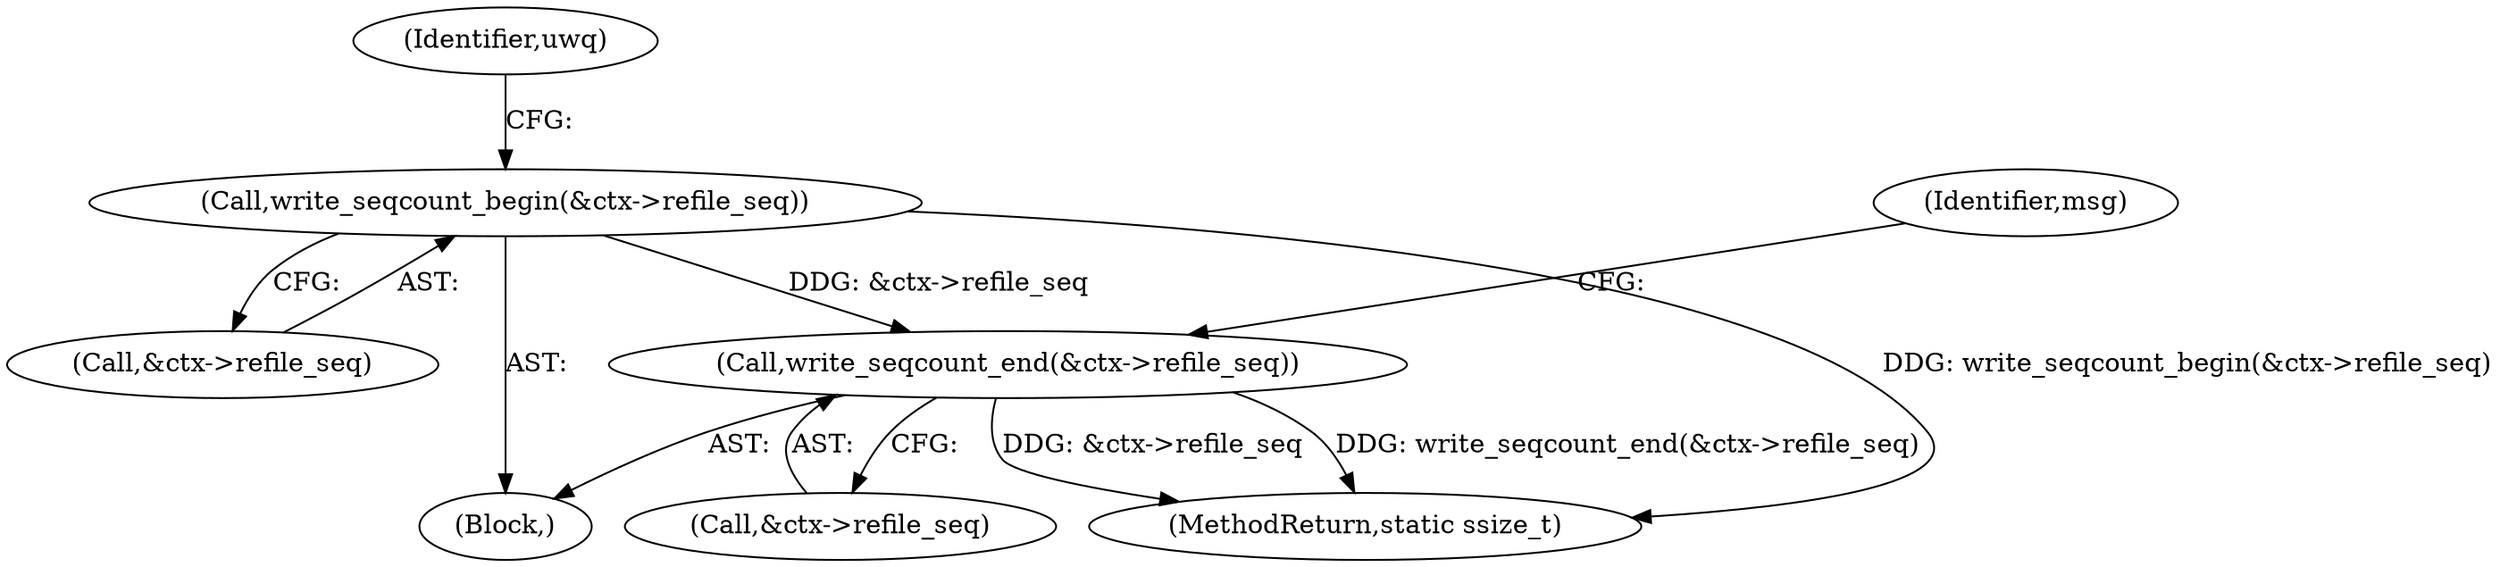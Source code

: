 digraph "0_linux_384632e67e0829deb8015ee6ad916b180049d252@API" {
"1000158" [label="(Call,write_seqcount_begin(&ctx->refile_seq))"];
"1000179" [label="(Call,write_seqcount_end(&ctx->refile_seq))"];
"1000180" [label="(Call,&ctx->refile_seq)"];
"1000157" [label="(Block,)"];
"1000159" [label="(Call,&ctx->refile_seq)"];
"1000186" [label="(Identifier,msg)"];
"1000179" [label="(Call,write_seqcount_end(&ctx->refile_seq))"];
"1000423" [label="(MethodReturn,static ssize_t)"];
"1000167" [label="(Identifier,uwq)"];
"1000158" [label="(Call,write_seqcount_begin(&ctx->refile_seq))"];
"1000158" -> "1000157"  [label="AST: "];
"1000158" -> "1000159"  [label="CFG: "];
"1000159" -> "1000158"  [label="AST: "];
"1000167" -> "1000158"  [label="CFG: "];
"1000158" -> "1000423"  [label="DDG: write_seqcount_begin(&ctx->refile_seq)"];
"1000158" -> "1000179"  [label="DDG: &ctx->refile_seq"];
"1000179" -> "1000157"  [label="AST: "];
"1000179" -> "1000180"  [label="CFG: "];
"1000180" -> "1000179"  [label="AST: "];
"1000186" -> "1000179"  [label="CFG: "];
"1000179" -> "1000423"  [label="DDG: write_seqcount_end(&ctx->refile_seq)"];
"1000179" -> "1000423"  [label="DDG: &ctx->refile_seq"];
}

